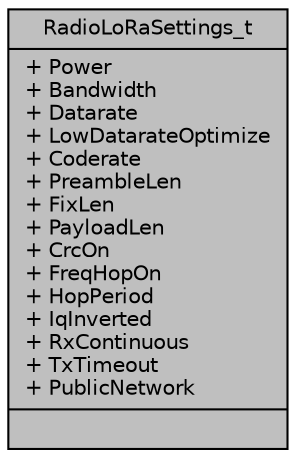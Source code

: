 digraph "RadioLoRaSettings_t"
{
  edge [fontname="Helvetica",fontsize="10",labelfontname="Helvetica",labelfontsize="10"];
  node [fontname="Helvetica",fontsize="10",shape=record];
  Node1 [label="{RadioLoRaSettings_t\n|+ Power\l+ Bandwidth\l+ Datarate\l+ LowDatarateOptimize\l+ Coderate\l+ PreambleLen\l+ FixLen\l+ PayloadLen\l+ CrcOn\l+ FreqHopOn\l+ HopPeriod\l+ IqInverted\l+ RxContinuous\l+ TxTimeout\l+ PublicNetwork\l|}",height=0.2,width=0.4,color="black", fillcolor="grey75", style="filled", fontcolor="black"];
}

